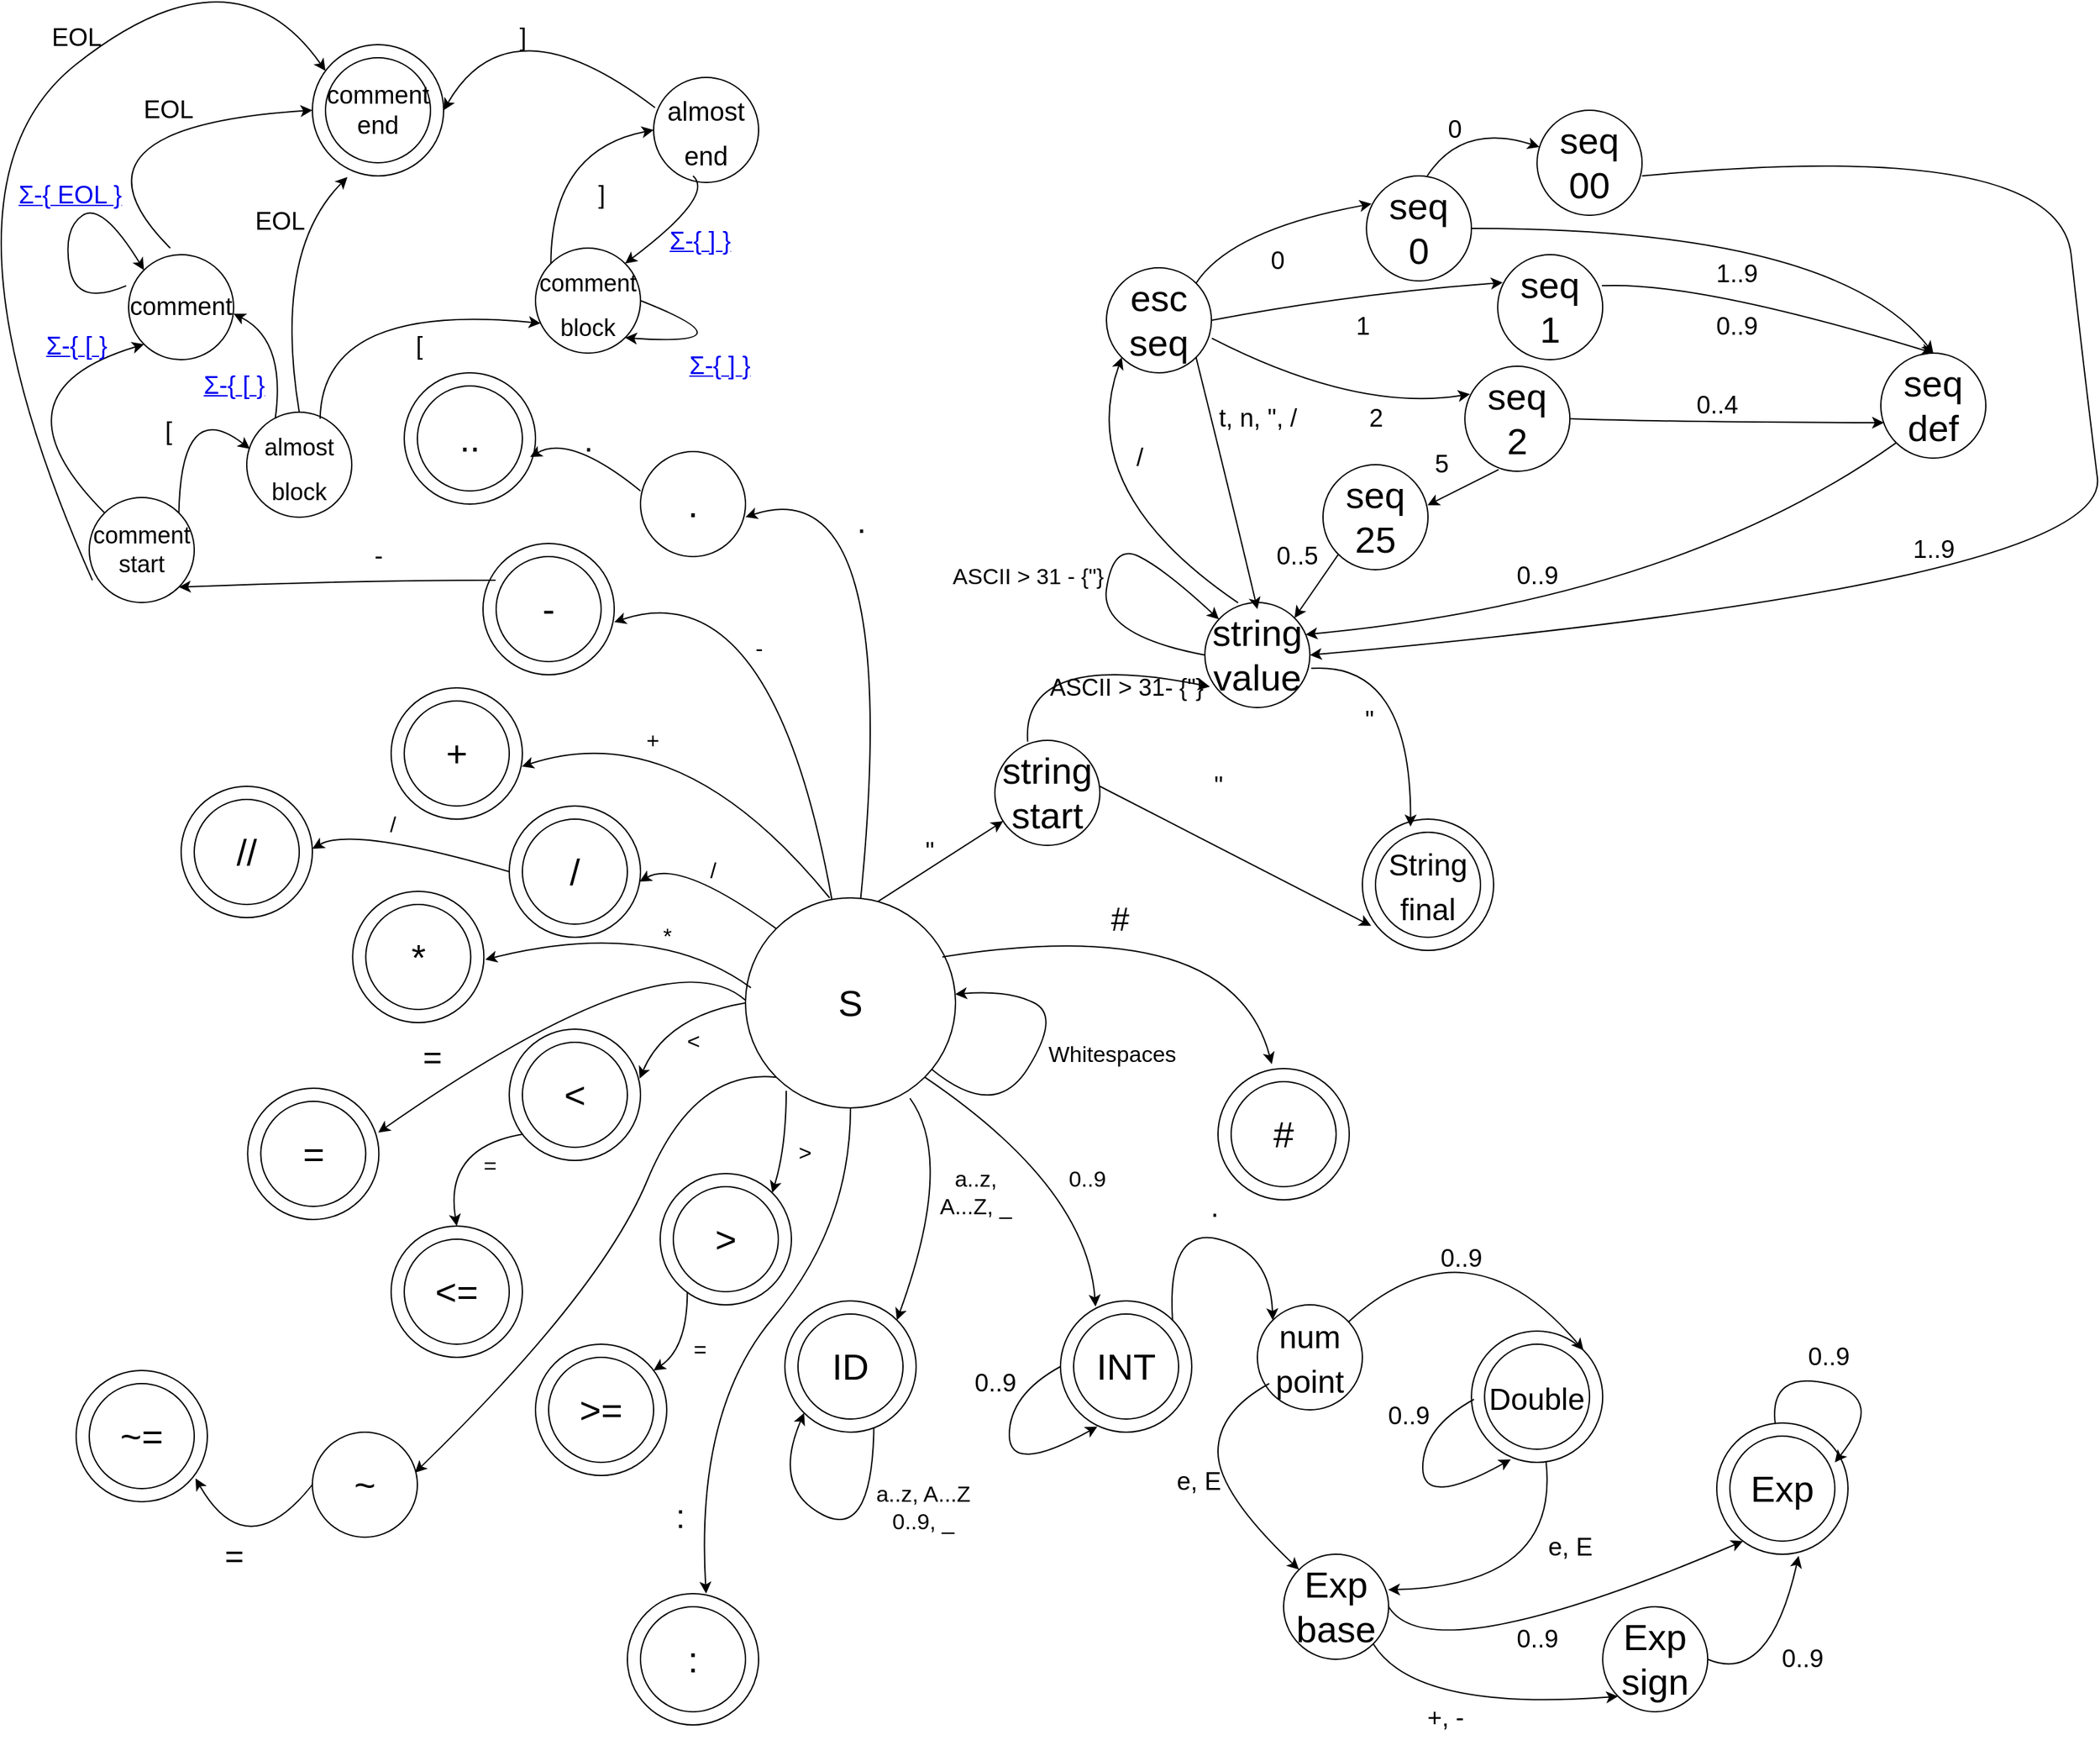 <mxfile version="15.5.9" type="device"><diagram id="ErssFbMPlE3ScIQWtpsP" name="Page-1"><mxGraphModel dx="1422" dy="820" grid="1" gridSize="10" guides="1" tooltips="1" connect="1" arrows="1" fold="1" page="1" pageScale="1" pageWidth="2336" pageHeight="1654" math="0" shadow="0"><root><mxCell id="0"/><mxCell id="1" parent="0"/><mxCell id="UBFX9xOedg8IhtWwckJ0-2" value="&lt;font style=&quot;font-size: 28px;&quot;&gt;S&lt;/font&gt;" style="ellipse;whiteSpace=wrap;html=1;aspect=fixed;direction=north;fontSize=28;" parent="1" vertex="1"><mxGeometry x="880" y="780" width="160" height="160" as="geometry"/></mxCell><mxCell id="UBFX9xOedg8IhtWwckJ0-17" value="." style="ellipse;whiteSpace=wrap;html=1;aspect=fixed;fontSize=28;" parent="1" vertex="1"><mxGeometry x="800" y="440" width="80" height="80" as="geometry"/></mxCell><mxCell id="UBFX9xOedg8IhtWwckJ0-31" value="" style="group" parent="1" vertex="1" connectable="0"><mxGeometry x="610" y="620" width="100" height="100" as="geometry"/></mxCell><mxCell id="UBFX9xOedg8IhtWwckJ0-29" value="" style="ellipse;whiteSpace=wrap;html=1;aspect=fixed;fontSize=28;gradientColor=none;" parent="UBFX9xOedg8IhtWwckJ0-31" vertex="1"><mxGeometry width="100" height="100" as="geometry"/></mxCell><mxCell id="UBFX9xOedg8IhtWwckJ0-15" value="+" style="ellipse;whiteSpace=wrap;html=1;aspect=fixed;fontSize=28;" parent="UBFX9xOedg8IhtWwckJ0-31" vertex="1"><mxGeometry x="10" y="10" width="80" height="80" as="geometry"/></mxCell><mxCell id="UBFX9xOedg8IhtWwckJ0-32" value="" style="group" parent="1" vertex="1" connectable="0"><mxGeometry x="450" y="695" width="100" height="100" as="geometry"/></mxCell><mxCell id="UBFX9xOedg8IhtWwckJ0-28" value="" style="ellipse;whiteSpace=wrap;html=1;aspect=fixed;fontSize=28;gradientColor=none;" parent="UBFX9xOedg8IhtWwckJ0-32" vertex="1"><mxGeometry width="100" height="100" as="geometry"/></mxCell><mxCell id="UBFX9xOedg8IhtWwckJ0-12" value="//" style="ellipse;whiteSpace=wrap;html=1;aspect=fixed;fontSize=28;" parent="UBFX9xOedg8IhtWwckJ0-32" vertex="1"><mxGeometry x="10" y="10" width="80" height="80" as="geometry"/></mxCell><mxCell id="UBFX9xOedg8IhtWwckJ0-33" value="" style="group" parent="1" vertex="1" connectable="0"><mxGeometry x="580.68" y="775" width="100" height="100" as="geometry"/></mxCell><mxCell id="UBFX9xOedg8IhtWwckJ0-10" value="*" style="ellipse;whiteSpace=wrap;html=1;aspect=fixed;fontSize=28;perimeterSpacing=13;container=0;" parent="UBFX9xOedg8IhtWwckJ0-33" vertex="1"><mxGeometry width="100" height="100" as="geometry"/></mxCell><mxCell id="UBFX9xOedg8IhtWwckJ0-20" value="*" style="ellipse;whiteSpace=wrap;html=1;aspect=fixed;fontSize=28;gradientColor=none;" parent="UBFX9xOedg8IhtWwckJ0-33" vertex="1"><mxGeometry x="10" y="10" width="80" height="80" as="geometry"/></mxCell><mxCell id="UBFX9xOedg8IhtWwckJ0-34" value="" style="group" parent="1" vertex="1" connectable="0"><mxGeometry x="700" y="880" width="100" height="100" as="geometry"/></mxCell><mxCell id="UBFX9xOedg8IhtWwckJ0-23" value="" style="ellipse;whiteSpace=wrap;html=1;aspect=fixed;fontSize=28;gradientColor=none;" parent="UBFX9xOedg8IhtWwckJ0-34" vertex="1"><mxGeometry width="100" height="100" as="geometry"/></mxCell><mxCell id="UBFX9xOedg8IhtWwckJ0-7" value="&amp;lt;" style="ellipse;whiteSpace=wrap;html=1;aspect=fixed;fontSize=28;" parent="UBFX9xOedg8IhtWwckJ0-34" vertex="1"><mxGeometry x="10" y="10" width="80" height="80" as="geometry"/></mxCell><mxCell id="UBFX9xOedg8IhtWwckJ0-35" value="" style="group" parent="1" vertex="1" connectable="0"><mxGeometry x="815" y="990" width="100" height="100" as="geometry"/></mxCell><mxCell id="UBFX9xOedg8IhtWwckJ0-26" value="" style="ellipse;whiteSpace=wrap;html=1;aspect=fixed;fontSize=28;gradientColor=none;" parent="UBFX9xOedg8IhtWwckJ0-35" vertex="1"><mxGeometry width="100" height="100" as="geometry"/></mxCell><mxCell id="UBFX9xOedg8IhtWwckJ0-4" value="&amp;gt;" style="ellipse;whiteSpace=wrap;html=1;aspect=fixed;fontSize=28;" parent="UBFX9xOedg8IhtWwckJ0-35" vertex="1"><mxGeometry x="10" y="10" width="80" height="80" as="geometry"/></mxCell><mxCell id="UBFX9xOedg8IhtWwckJ0-36" value="" style="group" parent="1" vertex="1" connectable="0"><mxGeometry x="610" y="1030" width="100" height="100" as="geometry"/></mxCell><mxCell id="UBFX9xOedg8IhtWwckJ0-25" value="" style="ellipse;whiteSpace=wrap;html=1;aspect=fixed;fontSize=28;gradientColor=none;" parent="UBFX9xOedg8IhtWwckJ0-36" vertex="1"><mxGeometry width="100" height="100" as="geometry"/></mxCell><mxCell id="UBFX9xOedg8IhtWwckJ0-8" value="&amp;lt;=" style="ellipse;whiteSpace=wrap;html=1;aspect=fixed;fontSize=28;" parent="UBFX9xOedg8IhtWwckJ0-36" vertex="1"><mxGeometry x="10" y="10" width="80" height="80" as="geometry"/></mxCell><mxCell id="UBFX9xOedg8IhtWwckJ0-37" value="" style="group" parent="1" vertex="1" connectable="0"><mxGeometry x="720" y="1120" width="100" height="100" as="geometry"/></mxCell><mxCell id="UBFX9xOedg8IhtWwckJ0-27" value="" style="ellipse;whiteSpace=wrap;html=1;aspect=fixed;fontSize=28;gradientColor=none;" parent="UBFX9xOedg8IhtWwckJ0-37" vertex="1"><mxGeometry width="100" height="100" as="geometry"/></mxCell><mxCell id="UBFX9xOedg8IhtWwckJ0-5" value="&amp;gt;=" style="ellipse;whiteSpace=wrap;html=1;aspect=fixed;fontSize=28;" parent="UBFX9xOedg8IhtWwckJ0-37" vertex="1"><mxGeometry x="10" y="10" width="80" height="80" as="geometry"/></mxCell><mxCell id="UBFX9xOedg8IhtWwckJ0-52" value="" style="curved=1;endArrow=classic;html=1;fontSize=17;exitX=0.081;exitY=0.194;exitDx=0;exitDy=0;exitPerimeter=0;" parent="UBFX9xOedg8IhtWwckJ0-37" edge="1"><mxGeometry width="50" height="50" relative="1" as="geometry"><mxPoint x="115.68" y="-40.0" as="sourcePoint"/><mxPoint x="90" y="20" as="targetPoint"/><Array as="points"><mxPoint x="115.64" y="2.96"/></Array></mxGeometry></mxCell><mxCell id="UBFX9xOedg8IhtWwckJ0-38" value="" style="group" parent="1" vertex="1" connectable="0"><mxGeometry x="680" y="510" width="100" height="100" as="geometry"/></mxCell><mxCell id="UBFX9xOedg8IhtWwckJ0-30" value="" style="ellipse;whiteSpace=wrap;html=1;aspect=fixed;fontSize=28;gradientColor=none;" parent="UBFX9xOedg8IhtWwckJ0-38" vertex="1"><mxGeometry width="100" height="100" as="geometry"/></mxCell><mxCell id="UBFX9xOedg8IhtWwckJ0-16" value="-" style="ellipse;whiteSpace=wrap;html=1;aspect=fixed;fontSize=28;" parent="UBFX9xOedg8IhtWwckJ0-38" vertex="1"><mxGeometry x="10" y="10" width="80" height="80" as="geometry"/></mxCell><mxCell id="UBFX9xOedg8IhtWwckJ0-40" value="" style="group" parent="1" vertex="1" connectable="0"><mxGeometry x="620" y="380" width="100" height="100" as="geometry"/></mxCell><mxCell id="UBFX9xOedg8IhtWwckJ0-39" value="" style="ellipse;whiteSpace=wrap;html=1;aspect=fixed;fontSize=28;gradientColor=none;" parent="UBFX9xOedg8IhtWwckJ0-40" vertex="1"><mxGeometry width="100" height="100" as="geometry"/></mxCell><mxCell id="UBFX9xOedg8IhtWwckJ0-18" value=".." style="ellipse;whiteSpace=wrap;html=1;aspect=fixed;fontSize=28;" parent="UBFX9xOedg8IhtWwckJ0-40" vertex="1"><mxGeometry x="10" y="10" width="80" height="80" as="geometry"/></mxCell><mxCell id="UBFX9xOedg8IhtWwckJ0-42" value="" style="group" parent="1" vertex="1" connectable="0"><mxGeometry x="700" y="710" width="100" height="100" as="geometry"/></mxCell><mxCell id="UBFX9xOedg8IhtWwckJ0-43" value="" style="ellipse;whiteSpace=wrap;html=1;aspect=fixed;fontSize=28;gradientColor=none;" parent="UBFX9xOedg8IhtWwckJ0-42" vertex="1"><mxGeometry width="100" height="100" as="geometry"/></mxCell><mxCell id="UBFX9xOedg8IhtWwckJ0-44" value="/" style="ellipse;whiteSpace=wrap;html=1;aspect=fixed;fontSize=28;" parent="UBFX9xOedg8IhtWwckJ0-42" vertex="1"><mxGeometry x="10" y="10" width="80" height="80" as="geometry"/></mxCell><mxCell id="UBFX9xOedg8IhtWwckJ0-45" value="" style="curved=1;endArrow=classic;html=1;fontSize=28;" parent="1" source="UBFX9xOedg8IhtWwckJ0-2" target="UBFX9xOedg8IhtWwckJ0-2" edge="1"><mxGeometry width="50" height="50" relative="1" as="geometry"><mxPoint x="1040" y="920" as="sourcePoint"/><mxPoint x="1090" y="870" as="targetPoint"/><Array as="points"><mxPoint x="1070" y="950"/><mxPoint x="1120" y="870"/><mxPoint x="1080" y="850"/></Array></mxGeometry></mxCell><mxCell id="UBFX9xOedg8IhtWwckJ0-47" value="Whitespaces" style="edgeLabel;html=1;align=center;verticalAlign=middle;resizable=0;points=[];fontSize=17;" parent="UBFX9xOedg8IhtWwckJ0-45" vertex="1" connectable="0"><mxGeometry x="0.339" y="2" relative="1" as="geometry"><mxPoint x="45" y="30" as="offset"/></mxGeometry></mxCell><mxCell id="UBFX9xOedg8IhtWwckJ0-50" value="" style="curved=1;endArrow=classic;html=1;fontSize=17;exitX=0.081;exitY=0.194;exitDx=0;exitDy=0;exitPerimeter=0;entryX=1;entryY=0;entryDx=0;entryDy=0;" parent="1" source="UBFX9xOedg8IhtWwckJ0-2" target="UBFX9xOedg8IhtWwckJ0-26" edge="1"><mxGeometry width="50" height="50" relative="1" as="geometry"><mxPoint x="1040" y="920" as="sourcePoint"/><mxPoint x="1090" y="870" as="targetPoint"/><Array as="points"><mxPoint x="911" y="970"/></Array></mxGeometry></mxCell><mxCell id="UBFX9xOedg8IhtWwckJ0-51" value="&amp;gt;" style="text;html=1;align=center;verticalAlign=middle;resizable=0;points=[];autosize=1;strokeColor=none;fillColor=none;fontSize=17;" parent="1" vertex="1"><mxGeometry x="910" y="960" width="30" height="30" as="geometry"/></mxCell><mxCell id="UBFX9xOedg8IhtWwckJ0-53" value="=" style="text;html=1;align=center;verticalAlign=middle;resizable=0;points=[];autosize=1;strokeColor=none;fillColor=none;fontSize=17;" parent="1" vertex="1"><mxGeometry x="830" y="1110" width="30" height="30" as="geometry"/></mxCell><mxCell id="UBFX9xOedg8IhtWwckJ0-54" value="" style="curved=1;endArrow=classic;html=1;fontSize=17;exitX=0.5;exitY=0;exitDx=0;exitDy=0;entryX=1;entryY=0;entryDx=0;entryDy=0;" parent="1" source="UBFX9xOedg8IhtWwckJ0-2" edge="1"><mxGeometry width="50" height="50" relative="1" as="geometry"><mxPoint x="835.0" y="850.0" as="sourcePoint"/><mxPoint x="799.315" y="917.605" as="targetPoint"/><Array as="points"><mxPoint x="820" y="870"/></Array></mxGeometry></mxCell><mxCell id="UBFX9xOedg8IhtWwckJ0-55" value="" style="curved=1;endArrow=classic;html=1;fontSize=17;exitX=0.5;exitY=0;exitDx=0;exitDy=0;entryX=0.5;entryY=0;entryDx=0;entryDy=0;" parent="1" target="UBFX9xOedg8IhtWwckJ0-25" edge="1"><mxGeometry width="50" height="50" relative="1" as="geometry"><mxPoint x="710.34" y="960" as="sourcePoint"/><mxPoint x="629.655" y="1017.605" as="targetPoint"/><Array as="points"><mxPoint x="650.34" y="970"/></Array></mxGeometry></mxCell><mxCell id="UBFX9xOedg8IhtWwckJ0-56" value="&amp;lt;" style="text;html=1;align=center;verticalAlign=middle;resizable=0;points=[];autosize=1;strokeColor=none;fillColor=none;fontSize=17;" parent="1" vertex="1"><mxGeometry x="825" y="875" width="30" height="30" as="geometry"/></mxCell><mxCell id="UBFX9xOedg8IhtWwckJ0-57" value="=" style="text;html=1;align=center;verticalAlign=middle;resizable=0;points=[];autosize=1;strokeColor=none;fillColor=none;fontSize=17;" parent="1" vertex="1"><mxGeometry x="670" y="970" width="30" height="30" as="geometry"/></mxCell><mxCell id="UBFX9xOedg8IhtWwckJ0-58" value="" style="curved=1;endArrow=classic;html=1;fontSize=17;exitX=1;exitY=0;exitDx=0;exitDy=0;entryX=1;entryY=0;entryDx=0;entryDy=0;" parent="1" source="UBFX9xOedg8IhtWwckJ0-2" edge="1"><mxGeometry width="50" height="50" relative="1" as="geometry"><mxPoint x="880" y="710" as="sourcePoint"/><mxPoint x="799.315" y="767.605" as="targetPoint"/><Array as="points"><mxPoint x="830" y="750"/></Array></mxGeometry></mxCell><mxCell id="UBFX9xOedg8IhtWwckJ0-59" value="/" style="text;html=1;align=center;verticalAlign=middle;resizable=0;points=[];autosize=1;strokeColor=none;fillColor=none;fontSize=17;" parent="1" vertex="1"><mxGeometry x="845" y="745" width="20" height="30" as="geometry"/></mxCell><mxCell id="UBFX9xOedg8IhtWwckJ0-60" value="" style="curved=1;endArrow=classic;html=1;fontSize=17;exitX=0;exitY=0.5;exitDx=0;exitDy=0;entryX=1;entryY=0;entryDx=0;entryDy=0;" parent="1" source="UBFX9xOedg8IhtWwckJ0-43" edge="1"><mxGeometry width="50" height="50" relative="1" as="geometry"><mxPoint x="654.111" y="778.431" as="sourcePoint"/><mxPoint x="549.995" y="742.605" as="targetPoint"/><Array as="points"><mxPoint x="580.68" y="725"/></Array></mxGeometry></mxCell><mxCell id="UBFX9xOedg8IhtWwckJ0-61" value="/" style="text;html=1;align=center;verticalAlign=middle;resizable=0;points=[];autosize=1;strokeColor=none;fillColor=none;fontSize=17;" parent="1" vertex="1"><mxGeometry x="600.68" y="710" width="20" height="30" as="geometry"/></mxCell><mxCell id="UBFX9xOedg8IhtWwckJ0-62" value="" style="curved=1;endArrow=classic;html=1;fontSize=17;exitX=1;exitY=0;exitDx=0;exitDy=0;entryX=0.905;entryY=0.516;entryDx=0;entryDy=0;entryPerimeter=0;" parent="1" target="UBFX9xOedg8IhtWwckJ0-10" edge="1"><mxGeometry width="50" height="50" relative="1" as="geometry"><mxPoint x="884.111" y="848.431" as="sourcePoint"/><mxPoint x="710" y="848" as="targetPoint"/><Array as="points"><mxPoint x="810.68" y="795"/></Array></mxGeometry></mxCell><mxCell id="UBFX9xOedg8IhtWwckJ0-63" value="*" style="text;html=1;align=center;verticalAlign=middle;resizable=0;points=[];autosize=1;strokeColor=none;fillColor=none;fontSize=17;" parent="1" vertex="1"><mxGeometry x="810" y="795" width="20" height="30" as="geometry"/></mxCell><mxCell id="UBFX9xOedg8IhtWwckJ0-66" value="" style="curved=1;endArrow=classic;html=1;fontSize=17;exitX=1;exitY=0;exitDx=0;exitDy=0;entryX=0.996;entryY=0.599;entryDx=0;entryDy=0;entryPerimeter=0;" parent="1" target="UBFX9xOedg8IhtWwckJ0-29" edge="1"><mxGeometry width="50" height="50" relative="1" as="geometry"><mxPoint x="944.111" y="780.001" as="sourcePoint"/><mxPoint x="720" y="680" as="targetPoint"/><Array as="points"><mxPoint x="830" y="640"/></Array></mxGeometry></mxCell><mxCell id="UBFX9xOedg8IhtWwckJ0-68" value="+" style="edgeLabel;html=1;align=center;verticalAlign=middle;resizable=0;points=[];fontSize=17;" parent="UBFX9xOedg8IhtWwckJ0-66" vertex="1" connectable="0"><mxGeometry x="0.397" y="25" relative="1" as="geometry"><mxPoint x="4" y="-14" as="offset"/></mxGeometry></mxCell><mxCell id="UBFX9xOedg8IhtWwckJ0-69" value="" style="curved=1;endArrow=classic;html=1;fontSize=17;entryX=0.996;entryY=0.599;entryDx=0;entryDy=0;entryPerimeter=0;" parent="1" source="UBFX9xOedg8IhtWwckJ0-2" edge="1"><mxGeometry width="50" height="50" relative="1" as="geometry"><mxPoint x="1014.511" y="670.001" as="sourcePoint"/><mxPoint x="780.0" y="569.9" as="targetPoint"/><Array as="points"><mxPoint x="900.4" y="530"/></Array></mxGeometry></mxCell><mxCell id="UBFX9xOedg8IhtWwckJ0-70" value="-" style="edgeLabel;html=1;align=center;verticalAlign=middle;resizable=0;points=[];fontSize=17;" parent="UBFX9xOedg8IhtWwckJ0-69" vertex="1" connectable="0"><mxGeometry x="0.397" y="25" relative="1" as="geometry"><mxPoint x="-7" y="33" as="offset"/></mxGeometry></mxCell><mxCell id="UBFX9xOedg8IhtWwckJ0-71" value="" style="curved=1;endArrow=classic;html=1;fontSize=17;entryX=0.996;entryY=0.599;entryDx=0;entryDy=0;entryPerimeter=0;" parent="1" source="UBFX9xOedg8IhtWwckJ0-2" edge="1"><mxGeometry width="50" height="50" relative="1" as="geometry"><mxPoint x="1046.019" y="701.231" as="sourcePoint"/><mxPoint x="880.0" y="489.9" as="targetPoint"/><Array as="points"><mxPoint x="1000.4" y="450"/></Array></mxGeometry></mxCell><mxCell id="UBFX9xOedg8IhtWwckJ0-72" value="." style="edgeLabel;html=1;align=center;verticalAlign=middle;resizable=0;points=[];fontSize=25;" parent="UBFX9xOedg8IhtWwckJ0-71" vertex="1" connectable="0"><mxGeometry x="0.397" y="25" relative="1" as="geometry"><mxPoint x="-7" y="33" as="offset"/></mxGeometry></mxCell><mxCell id="UBFX9xOedg8IhtWwckJ0-73" value="" style="curved=1;endArrow=classic;html=1;fontSize=17;entryX=1;entryY=0;entryDx=0;entryDy=0;" parent="1" edge="1"><mxGeometry width="50" height="50" relative="1" as="geometry"><mxPoint x="800" y="470" as="sourcePoint"/><mxPoint x="715.885" y="444.175" as="targetPoint"/><Array as="points"><mxPoint x="746.57" y="426.57"/></Array></mxGeometry></mxCell><mxCell id="UBFX9xOedg8IhtWwckJ0-74" value="&lt;font style=&quot;font-size: 25px&quot;&gt;.&lt;/font&gt;" style="text;html=1;align=center;verticalAlign=middle;resizable=0;points=[];autosize=1;strokeColor=none;fillColor=none;fontSize=17;" parent="1" vertex="1"><mxGeometry x="750" y="415" width="20" height="30" as="geometry"/></mxCell><mxCell id="UBFX9xOedg8IhtWwckJ0-75" value="" style="curved=1;endArrow=classic;html=1;fontSize=17;exitX=0.046;exitY=0.783;exitDx=0;exitDy=0;exitPerimeter=0;entryX=1;entryY=0;entryDx=0;entryDy=0;" parent="1" source="UBFX9xOedg8IhtWwckJ0-2" target="UBFX9xOedg8IhtWwckJ0-77" edge="1"><mxGeometry width="50" height="50" relative="1" as="geometry"><mxPoint x="1113.081" y="1033.431" as="sourcePoint"/><mxPoint x="1000" y="1100" as="targetPoint"/><Array as="points"><mxPoint x="1039.65" y="980"/></Array></mxGeometry></mxCell><mxCell id="UBFX9xOedg8IhtWwckJ0-76" value="a..z,&lt;br&gt; A...Z, _" style="text;html=1;align=center;verticalAlign=middle;resizable=0;points=[];autosize=1;strokeColor=none;fillColor=none;fontSize=17;" parent="1" vertex="1"><mxGeometry x="1020" y="980" width="70" height="50" as="geometry"/></mxCell><mxCell id="UBFX9xOedg8IhtWwckJ0-78" value="" style="curved=1;endArrow=classic;html=1;fontSize=17;exitX=0.081;exitY=0.194;exitDx=0;exitDy=0;exitPerimeter=0;entryX=0;entryY=1;entryDx=0;entryDy=0;" parent="1" target="UBFX9xOedg8IhtWwckJ0-77" edge="1"><mxGeometry width="50" height="50" relative="1" as="geometry"><mxPoint x="977.84" y="1177.0" as="sourcePoint"/><mxPoint x="930" y="1190" as="targetPoint"/><Array as="points"><mxPoint x="978" y="1270"/><mxPoint x="900" y="1230"/></Array></mxGeometry></mxCell><mxCell id="UBFX9xOedg8IhtWwckJ0-80" value="a..z, A...Z&lt;br&gt;0..9, _" style="text;html=1;align=center;verticalAlign=middle;resizable=0;points=[];autosize=1;strokeColor=none;fillColor=none;fontSize=17;" parent="1" vertex="1"><mxGeometry x="970" y="1220" width="90" height="50" as="geometry"/></mxCell><mxCell id="UBFX9xOedg8IhtWwckJ0-83" value="" style="group" parent="1" vertex="1" connectable="0"><mxGeometry x="1120" y="1087" width="100" height="100" as="geometry"/></mxCell><mxCell id="UBFX9xOedg8IhtWwckJ0-81" value="" style="ellipse;whiteSpace=wrap;html=1;aspect=fixed;fontSize=17;gradientColor=none;" parent="UBFX9xOedg8IhtWwckJ0-83" vertex="1"><mxGeometry width="100" height="100" as="geometry"/></mxCell><mxCell id="UBFX9xOedg8IhtWwckJ0-82" value="INT" style="ellipse;whiteSpace=wrap;html=1;aspect=fixed;fontSize=28;" parent="UBFX9xOedg8IhtWwckJ0-83" vertex="1"><mxGeometry x="10" y="10" width="80" height="80" as="geometry"/></mxCell><mxCell id="UBFX9xOedg8IhtWwckJ0-96" value="" style="curved=1;endArrow=classic;html=1;fontSize=17;exitX=0;exitY=0.5;exitDx=0;exitDy=0;entryX=0.281;entryY=0.957;entryDx=0;entryDy=0;entryPerimeter=0;" parent="UBFX9xOedg8IhtWwckJ0-83" source="UBFX9xOedg8IhtWwckJ0-81" target="UBFX9xOedg8IhtWwckJ0-81" edge="1"><mxGeometry width="50" height="50" relative="1" as="geometry"><mxPoint x="-34.645" y="143.005" as="sourcePoint"/><mxPoint x="20" y="173" as="targetPoint"/><Array as="points"><mxPoint x="-39" y="71.36"/><mxPoint x="-39" y="133"/></Array></mxGeometry></mxCell><mxCell id="UBFX9xOedg8IhtWwckJ0-84" value="" style="group" parent="1" vertex="1" connectable="0"><mxGeometry x="910" y="1087" width="100" height="100" as="geometry"/></mxCell><mxCell id="UBFX9xOedg8IhtWwckJ0-77" value="" style="ellipse;whiteSpace=wrap;html=1;aspect=fixed;fontSize=17;gradientColor=none;" parent="UBFX9xOedg8IhtWwckJ0-84" vertex="1"><mxGeometry width="100" height="100" as="geometry"/></mxCell><mxCell id="UBFX9xOedg8IhtWwckJ0-3" value="ID" style="ellipse;whiteSpace=wrap;html=1;aspect=fixed;fontSize=28;" parent="UBFX9xOedg8IhtWwckJ0-84" vertex="1"><mxGeometry x="10" y="10" width="80" height="80" as="geometry"/></mxCell><mxCell id="UBFX9xOedg8IhtWwckJ0-85" value="" style="curved=1;endArrow=classic;html=1;fontSize=17;exitX=0;exitY=1;exitDx=0;exitDy=0;entryX=0.267;entryY=0.043;entryDx=0;entryDy=0;entryPerimeter=0;" parent="1" source="UBFX9xOedg8IhtWwckJ0-2" target="UBFX9xOedg8IhtWwckJ0-81" edge="1"><mxGeometry width="50" height="50" relative="1" as="geometry"><mxPoint x="1015.28" y="942.64" as="sourcePoint"/><mxPoint x="1005.355" y="1111.645" as="targetPoint"/><Array as="points"><mxPoint x="1140" y="1000"/></Array></mxGeometry></mxCell><mxCell id="UBFX9xOedg8IhtWwckJ0-86" value="0..9" style="text;html=1;align=center;verticalAlign=middle;resizable=0;points=[];autosize=1;strokeColor=none;fillColor=none;fontSize=17;" parent="1" vertex="1"><mxGeometry x="1120" y="980" width="40" height="30" as="geometry"/></mxCell><mxCell id="UBFX9xOedg8IhtWwckJ0-87" value="" style="group" parent="1" vertex="1" connectable="0"><mxGeometry x="1433.1" y="1110" width="100" height="100" as="geometry"/></mxCell><mxCell id="UBFX9xOedg8IhtWwckJ0-88" value="" style="ellipse;whiteSpace=wrap;html=1;aspect=fixed;fontSize=17;gradientColor=none;" parent="UBFX9xOedg8IhtWwckJ0-87" vertex="1"><mxGeometry width="100" height="100" as="geometry"/></mxCell><mxCell id="UBFX9xOedg8IhtWwckJ0-89" value="&lt;font style=&quot;font-size: 23px&quot;&gt;Double&lt;/font&gt;" style="ellipse;whiteSpace=wrap;html=1;aspect=fixed;fontSize=28;" parent="UBFX9xOedg8IhtWwckJ0-87" vertex="1"><mxGeometry x="10" y="10" width="80" height="80" as="geometry"/></mxCell><mxCell id="UBFX9xOedg8IhtWwckJ0-93" value="" style="curved=1;endArrow=classic;html=1;fontSize=17;exitX=1;exitY=0;exitDx=0;exitDy=0;entryX=0;entryY=0;entryDx=0;entryDy=0;" parent="1" source="UBFX9xOedg8IhtWwckJ0-81" target="UBFX9xOedg8IhtWwckJ0-92" edge="1"><mxGeometry width="50" height="50" relative="1" as="geometry"><mxPoint x="1274.111" y="1056.711" as="sourcePoint"/><mxPoint x="1274.645" y="1094.645" as="targetPoint"/><Array as="points"><mxPoint x="1201" y="1030"/><mxPoint x="1280" y="1050"/></Array></mxGeometry></mxCell><mxCell id="UBFX9xOedg8IhtWwckJ0-94" value="." style="edgeLabel;html=1;align=center;verticalAlign=middle;resizable=0;points=[];fontSize=22;" parent="1" vertex="1" connectable="0"><mxGeometry x="970.003" y="500.0" as="geometry"><mxPoint x="267" y="516" as="offset"/></mxGeometry></mxCell><mxCell id="UBFX9xOedg8IhtWwckJ0-97" value="0..9" style="text;html=1;align=center;verticalAlign=middle;resizable=0;points=[];autosize=1;strokeColor=none;fillColor=none;fontSize=19;" parent="1" vertex="1"><mxGeometry x="1045" y="1135" width="50" height="30" as="geometry"/></mxCell><mxCell id="UBFX9xOedg8IhtWwckJ0-98" value="" style="curved=1;endArrow=classic;html=1;fontSize=17;exitX=0;exitY=0.5;exitDx=0;exitDy=0;entryX=0.281;entryY=0.957;entryDx=0;entryDy=0;entryPerimeter=0;" parent="1" edge="1"><mxGeometry width="50" height="50" relative="1" as="geometry"><mxPoint x="1435" y="1162.0" as="sourcePoint"/><mxPoint x="1463.1" y="1207.7" as="targetPoint"/><Array as="points"><mxPoint x="1396" y="1183.36"/><mxPoint x="1396" y="1245"/></Array></mxGeometry></mxCell><mxCell id="UBFX9xOedg8IhtWwckJ0-99" value="0..9" style="text;html=1;align=center;verticalAlign=middle;resizable=0;points=[];autosize=1;strokeColor=none;fillColor=none;fontSize=19;" parent="1" vertex="1"><mxGeometry x="1360" y="1160" width="50" height="30" as="geometry"/></mxCell><mxCell id="UBFX9xOedg8IhtWwckJ0-92" value="&lt;font style=&quot;font-size: 24px&quot;&gt;num&lt;br&gt;point&lt;/font&gt;" style="ellipse;whiteSpace=wrap;html=1;aspect=fixed;fontSize=28;" parent="1" vertex="1"><mxGeometry x="1270" y="1090" width="80" height="80" as="geometry"/></mxCell><mxCell id="UBFX9xOedg8IhtWwckJ0-103" value="" style="curved=1;endArrow=classic;html=1;fontSize=17;entryX=1;entryY=0;entryDx=0;entryDy=0;" parent="1" source="UBFX9xOedg8IhtWwckJ0-92" target="UBFX9xOedg8IhtWwckJ0-88" edge="1"><mxGeometry width="50" height="50" relative="1" as="geometry"><mxPoint x="1389.92" y="1071" as="sourcePoint"/><mxPoint x="1379.995" y="1240.005" as="targetPoint"/><Array as="points"><mxPoint x="1430" y="1020"/></Array></mxGeometry></mxCell><mxCell id="UBFX9xOedg8IhtWwckJ0-108" value="0..9" style="text;html=1;align=center;verticalAlign=middle;resizable=0;points=[];autosize=1;strokeColor=none;fillColor=none;fontSize=19;" parent="1" vertex="1"><mxGeometry x="1400" y="1040" width="50" height="30" as="geometry"/></mxCell><mxCell id="UBFX9xOedg8IhtWwckJ0-112" value="" style="curved=1;endArrow=classic;html=1;fontSize=17;exitX=0;exitY=0.5;exitDx=0;exitDy=0;entryX=0;entryY=0;entryDx=0;entryDy=0;" parent="1" target="UBFX9xOedg8IhtWwckJ0-111" edge="1"><mxGeometry width="50" height="50" relative="1" as="geometry"><mxPoint x="1279" y="1150.0" as="sourcePoint"/><mxPoint x="1300" y="1280" as="targetPoint"/><Array as="points"><mxPoint x="1240" y="1171.36"/><mxPoint x="1240" y="1233"/></Array></mxGeometry></mxCell><mxCell id="UBFX9xOedg8IhtWwckJ0-113" value="e, E" style="text;html=1;align=center;verticalAlign=middle;resizable=0;points=[];autosize=1;strokeColor=none;fillColor=none;fontSize=19;" parent="1" vertex="1"><mxGeometry x="1200" y="1210" width="50" height="30" as="geometry"/></mxCell><mxCell id="UBFX9xOedg8IhtWwckJ0-114" value="" style="curved=1;endArrow=classic;html=1;fontSize=17;exitX=0;exitY=1;exitDx=0;exitDy=0;entryX=0.995;entryY=0.338;entryDx=0;entryDy=0;entryPerimeter=0;" parent="1" target="UBFX9xOedg8IhtWwckJ0-111" edge="1"><mxGeometry width="50" height="50" relative="1" as="geometry"><mxPoint x="1489.999" y="1209.999" as="sourcePoint"/><mxPoint x="1379.6" y="1304.1" as="targetPoint"/><Array as="points"><mxPoint x="1500" y="1304"/></Array></mxGeometry></mxCell><mxCell id="UBFX9xOedg8IhtWwckJ0-115" value="e, E" style="text;html=1;align=center;verticalAlign=middle;resizable=0;points=[];autosize=1;strokeColor=none;fillColor=none;fontSize=19;" parent="1" vertex="1"><mxGeometry x="1483.1" y="1260" width="50" height="30" as="geometry"/></mxCell><mxCell id="UBFX9xOedg8IhtWwckJ0-111" value="Exp&lt;br&gt;base" style="ellipse;whiteSpace=wrap;html=1;aspect=fixed;fontSize=28;" parent="1" vertex="1"><mxGeometry x="1290" y="1280" width="80" height="80" as="geometry"/></mxCell><mxCell id="UBFX9xOedg8IhtWwckJ0-116" value="Exp&lt;br&gt;sign" style="ellipse;whiteSpace=wrap;html=1;aspect=fixed;fontSize=28;" parent="1" vertex="1"><mxGeometry x="1533.1" y="1320" width="80" height="80" as="geometry"/></mxCell><mxCell id="UBFX9xOedg8IhtWwckJ0-117" value="" style="curved=1;endArrow=classic;html=1;fontSize=17;exitX=1;exitY=1;exitDx=0;exitDy=0;entryX=0;entryY=1;entryDx=0;entryDy=0;" parent="1" source="UBFX9xOedg8IhtWwckJ0-111" target="UBFX9xOedg8IhtWwckJ0-116" edge="1"><mxGeometry width="50" height="50" relative="1" as="geometry"><mxPoint x="1419" y="1290.0" as="sourcePoint"/><mxPoint x="1441.716" y="1431.716" as="targetPoint"/><Array as="points"><mxPoint x="1390" y="1400"/></Array></mxGeometry></mxCell><mxCell id="UBFX9xOedg8IhtWwckJ0-118" value="+, -" style="text;html=1;align=center;verticalAlign=middle;resizable=0;points=[];autosize=1;strokeColor=none;fillColor=none;fontSize=19;" parent="1" vertex="1"><mxGeometry x="1393.1" y="1390" width="40" height="30" as="geometry"/></mxCell><mxCell id="UBFX9xOedg8IhtWwckJ0-120" value="" style="curved=1;endArrow=classic;html=1;fontSize=17;exitX=1;exitY=1;exitDx=0;exitDy=0;" parent="1" edge="1"><mxGeometry width="50" height="50" relative="1" as="geometry"><mxPoint x="1370.004" y="1320.004" as="sourcePoint"/><mxPoint x="1640" y="1270" as="targetPoint"/><Array as="points"><mxPoint x="1401.72" y="1371.72"/></Array></mxGeometry></mxCell><mxCell id="UBFX9xOedg8IhtWwckJ0-121" value="" style="group" parent="1" vertex="1" connectable="0"><mxGeometry x="1620" y="1180" width="100" height="100" as="geometry"/></mxCell><mxCell id="UBFX9xOedg8IhtWwckJ0-122" value="" style="ellipse;whiteSpace=wrap;html=1;aspect=fixed;fontSize=17;gradientColor=none;" parent="UBFX9xOedg8IhtWwckJ0-121" vertex="1"><mxGeometry width="100" height="100" as="geometry"/></mxCell><mxCell id="UBFX9xOedg8IhtWwckJ0-123" value="Exp" style="ellipse;whiteSpace=wrap;html=1;aspect=fixed;fontSize=28;" parent="UBFX9xOedg8IhtWwckJ0-121" vertex="1"><mxGeometry x="10" y="10" width="80" height="80" as="geometry"/></mxCell><mxCell id="DcC9pSu-VGtGxgu6_5qa-6" value="" style="curved=1;endArrow=classic;html=1;fontSize=17;entryX=0.9;entryY=0.3;entryDx=0;entryDy=0;entryPerimeter=0;" edge="1" parent="UBFX9xOedg8IhtWwckJ0-121" source="UBFX9xOedg8IhtWwckJ0-122" target="UBFX9xOedg8IhtWwckJ0-122"><mxGeometry width="50" height="50" relative="1" as="geometry"><mxPoint x="129" y="-98.0" as="sourcePoint"/><mxPoint x="157.1" y="-52.3" as="targetPoint"/><Array as="points"><mxPoint x="40" y="-40"/><mxPoint x="130" y="-20"/></Array></mxGeometry></mxCell><mxCell id="UBFX9xOedg8IhtWwckJ0-124" value="0..9" style="text;html=1;align=center;verticalAlign=middle;resizable=0;points=[];autosize=1;strokeColor=none;fillColor=none;fontSize=19;" parent="1" vertex="1"><mxGeometry x="1458.1" y="1330" width="50" height="30" as="geometry"/></mxCell><mxCell id="UBFX9xOedg8IhtWwckJ0-125" value="" style="curved=1;endArrow=classic;html=1;fontSize=17;exitX=1;exitY=1;exitDx=0;exitDy=0;entryX=0.624;entryY=1.013;entryDx=0;entryDy=0;entryPerimeter=0;" parent="1" target="UBFX9xOedg8IhtWwckJ0-122" edge="1"><mxGeometry width="50" height="50" relative="1" as="geometry"><mxPoint x="1613.104" y="1360.004" as="sourcePoint"/><mxPoint x="1799.636" y="1400.004" as="targetPoint"/><Array as="points"><mxPoint x="1660" y="1380"/></Array></mxGeometry></mxCell><mxCell id="UBFX9xOedg8IhtWwckJ0-126" value="&lt;div&gt;0..9&lt;/div&gt;" style="text;html=1;align=center;verticalAlign=middle;resizable=0;points=[];autosize=1;strokeColor=none;fillColor=none;fontSize=19;" parent="1" vertex="1"><mxGeometry x="1660" y="1345" width="50" height="30" as="geometry"/></mxCell><mxCell id="UBFX9xOedg8IhtWwckJ0-127" value="string&lt;br&gt;start" style="ellipse;whiteSpace=wrap;html=1;aspect=fixed;fontSize=28;" parent="1" vertex="1"><mxGeometry x="1070" y="660" width="80" height="80" as="geometry"/></mxCell><mxCell id="UBFX9xOedg8IhtWwckJ0-128" value="" style="curved=1;endArrow=classic;html=1;fontSize=17;" parent="1" target="UBFX9xOedg8IhtWwckJ0-127" edge="1"><mxGeometry width="50" height="50" relative="1" as="geometry"><mxPoint x="980.864" y="782.796" as="sourcePoint"/><mxPoint x="1159.995" y="804.645" as="targetPoint"/><Array as="points"/></mxGeometry></mxCell><mxCell id="UBFX9xOedg8IhtWwckJ0-129" value="&quot;" style="text;html=1;align=center;verticalAlign=middle;resizable=0;points=[];autosize=1;strokeColor=none;fillColor=none;fontSize=19;" parent="1" vertex="1"><mxGeometry x="1010" y="730" width="20" height="30" as="geometry"/></mxCell><mxCell id="UBFX9xOedg8IhtWwckJ0-130" value="string&lt;br&gt;value" style="ellipse;whiteSpace=wrap;html=1;aspect=fixed;fontSize=28;" parent="1" vertex="1"><mxGeometry x="1230" y="555" width="80" height="80" as="geometry"/></mxCell><mxCell id="UBFX9xOedg8IhtWwckJ0-131" value="" style="curved=1;endArrow=classic;html=1;fontSize=17;entryX=0.048;entryY=0.802;entryDx=0;entryDy=0;entryPerimeter=0;" parent="1" target="UBFX9xOedg8IhtWwckJ0-130" edge="1"><mxGeometry width="50" height="50" relative="1" as="geometry"><mxPoint x="1095" y="661" as="sourcePoint"/><mxPoint x="1190.347" y="600.002" as="targetPoint"/><Array as="points"><mxPoint x="1090" y="590"/></Array></mxGeometry></mxCell><mxCell id="UBFX9xOedg8IhtWwckJ0-132" value="&lt;font style=&quot;font-size: 18px&quot;&gt;ASCII &amp;gt; 31- {&quot;}&lt;br&gt;&lt;/font&gt;" style="text;html=1;align=center;verticalAlign=middle;resizable=0;points=[];autosize=1;strokeColor=none;fillColor=none;fontSize=19;" parent="1" vertex="1"><mxGeometry x="1105" y="605" width="130" height="30" as="geometry"/></mxCell><mxCell id="UBFX9xOedg8IhtWwckJ0-133" value="" style="group" parent="1" vertex="1" connectable="0"><mxGeometry x="1350" y="720" width="100" height="100" as="geometry"/></mxCell><mxCell id="UBFX9xOedg8IhtWwckJ0-134" value="" style="ellipse;whiteSpace=wrap;html=1;aspect=fixed;fontSize=17;gradientColor=none;" parent="UBFX9xOedg8IhtWwckJ0-133" vertex="1"><mxGeometry width="100" height="100" as="geometry"/></mxCell><mxCell id="UBFX9xOedg8IhtWwckJ0-135" value="&lt;font style=&quot;font-size: 23px&quot;&gt;String&lt;br&gt;final&lt;/font&gt;" style="ellipse;whiteSpace=wrap;html=1;aspect=fixed;fontSize=28;" parent="UBFX9xOedg8IhtWwckJ0-133" vertex="1"><mxGeometry x="10" y="10" width="80" height="80" as="geometry"/></mxCell><mxCell id="UBFX9xOedg8IhtWwckJ0-137" value="" style="curved=1;endArrow=classic;html=1;fontSize=17;entryX=0.334;entryY=-0.055;entryDx=0;entryDy=0;entryPerimeter=0;startArrow=none;exitX=1.013;exitY=0.627;exitDx=0;exitDy=0;exitPerimeter=0;" parent="1" source="UBFX9xOedg8IhtWwckJ0-130" target="UBFX9xOedg8IhtWwckJ0-135" edge="1"><mxGeometry width="50" height="50" relative="1" as="geometry"><mxPoint x="1340" y="620" as="sourcePoint"/><mxPoint x="1296.04" y="400.28" as="targetPoint"/><Array as="points"><mxPoint x="1387" y="600"/></Array></mxGeometry></mxCell><mxCell id="UBFX9xOedg8IhtWwckJ0-139" value="" style="curved=1;endArrow=classic;html=1;fontSize=17;entryX=0.067;entryY=0.813;entryDx=0;entryDy=0;entryPerimeter=0;" parent="1" target="UBFX9xOedg8IhtWwckJ0-134" edge="1"><mxGeometry width="50" height="50" relative="1" as="geometry"><mxPoint x="1150.004" y="694.996" as="sourcePoint"/><mxPoint x="1245.347" y="633.602" as="targetPoint"/><Array as="points"/></mxGeometry></mxCell><mxCell id="UBFX9xOedg8IhtWwckJ0-140" value="&quot;" style="text;html=1;align=center;verticalAlign=middle;resizable=0;points=[];autosize=1;strokeColor=none;fillColor=none;fontSize=19;" parent="1" vertex="1"><mxGeometry x="1230" y="680" width="20" height="30" as="geometry"/></mxCell><mxCell id="UBFX9xOedg8IhtWwckJ0-141" value="&lt;div&gt;esc&lt;/div&gt;&lt;div&gt;seq&lt;br&gt;&lt;/div&gt;" style="ellipse;whiteSpace=wrap;html=1;aspect=fixed;fontSize=28;" parent="1" vertex="1"><mxGeometry x="1155" y="300" width="80" height="80" as="geometry"/></mxCell><mxCell id="UBFX9xOedg8IhtWwckJ0-142" value="" style="curved=1;endArrow=classic;html=1;fontSize=17;exitX=0;exitY=0.5;exitDx=0;exitDy=0;" parent="1" source="UBFX9xOedg8IhtWwckJ0-130" target="UBFX9xOedg8IhtWwckJ0-130" edge="1"><mxGeometry width="50" height="50" relative="1" as="geometry"><mxPoint x="1173.635" y="535.785" as="sourcePoint"/><mxPoint x="1249.996" y="535.856" as="targetPoint"/><Array as="points"><mxPoint x="1150" y="580"/><mxPoint x="1160" y="510"/><mxPoint x="1200" y="530"/></Array></mxGeometry></mxCell><mxCell id="UBFX9xOedg8IhtWwckJ0-143" value="&lt;font style=&quot;font-size: 17px&quot;&gt;ASCII &amp;gt; 31 - {&quot;}&lt;/font&gt;" style="text;html=1;align=center;verticalAlign=middle;resizable=0;points=[];autosize=1;strokeColor=none;fillColor=none;fontSize=19;" parent="1" vertex="1"><mxGeometry x="1030" y="520" width="130" height="30" as="geometry"/></mxCell><mxCell id="UBFX9xOedg8IhtWwckJ0-144" value="" style="curved=1;endArrow=classic;html=1;fontSize=17;entryX=0;entryY=1;entryDx=0;entryDy=0;exitX=0.316;exitY=0.002;exitDx=0;exitDy=0;exitPerimeter=0;" parent="1" source="UBFX9xOedg8IhtWwckJ0-130" target="UBFX9xOedg8IhtWwckJ0-141" edge="1"><mxGeometry width="50" height="50" relative="1" as="geometry"><mxPoint x="1205" y="500" as="sourcePoint"/><mxPoint x="1283.84" y="403.16" as="targetPoint"/><Array as="points"><mxPoint x="1130" y="470"/></Array></mxGeometry></mxCell><mxCell id="UBFX9xOedg8IhtWwckJ0-145" value="/" style="text;html=1;align=center;verticalAlign=middle;resizable=0;points=[];autosize=1;strokeColor=none;fillColor=none;fontSize=19;" parent="1" vertex="1"><mxGeometry x="1170" y="430" width="20" height="30" as="geometry"/></mxCell><mxCell id="UBFX9xOedg8IhtWwckJ0-146" value="" style="curved=1;endArrow=classic;html=1;fontSize=17;exitX=1;exitY=1;exitDx=0;exitDy=0;" parent="1" source="UBFX9xOedg8IhtWwckJ0-141" edge="1"><mxGeometry width="50" height="50" relative="1" as="geometry"><mxPoint x="1250" y="432.4" as="sourcePoint"/><mxPoint x="1270" y="560" as="targetPoint"/><Array as="points"><mxPoint x="1249.96" y="475.36"/></Array></mxGeometry></mxCell><mxCell id="UBFX9xOedg8IhtWwckJ0-149" value="t, n, &quot;, /" style="text;html=1;align=center;verticalAlign=middle;resizable=0;points=[];autosize=1;strokeColor=none;fillColor=none;fontSize=19;" parent="1" vertex="1"><mxGeometry x="1235" y="400" width="70" height="30" as="geometry"/></mxCell><mxCell id="UBFX9xOedg8IhtWwckJ0-150" value="seq&lt;br&gt;0" style="ellipse;whiteSpace=wrap;html=1;aspect=fixed;fontSize=28;" parent="1" vertex="1"><mxGeometry x="1353.1" y="230" width="80" height="80" as="geometry"/></mxCell><mxCell id="UBFX9xOedg8IhtWwckJ0-151" value="" style="curved=1;endArrow=classic;html=1;fontSize=17;entryX=0.048;entryY=0.266;entryDx=0;entryDy=0;entryPerimeter=0;exitX=1;exitY=0;exitDx=0;exitDy=0;" parent="1" source="UBFX9xOedg8IhtWwckJ0-141" target="UBFX9xOedg8IhtWwckJ0-150" edge="1"><mxGeometry width="50" height="50" relative="1" as="geometry"><mxPoint x="1325" y="405.86" as="sourcePoint"/><mxPoint x="1286.716" y="274.144" as="targetPoint"/><Array as="points"><mxPoint x="1250" y="271"/></Array></mxGeometry></mxCell><mxCell id="UBFX9xOedg8IhtWwckJ0-152" value="0" style="text;html=1;align=center;verticalAlign=middle;resizable=0;points=[];autosize=1;strokeColor=none;fillColor=none;fontSize=19;" parent="1" vertex="1"><mxGeometry x="1270" y="280" width="30" height="30" as="geometry"/></mxCell><mxCell id="UBFX9xOedg8IhtWwckJ0-155" value="" style="curved=1;endArrow=classic;html=1;fontSize=17;entryX=0.048;entryY=0.266;entryDx=0;entryDy=0;entryPerimeter=0;exitX=1;exitY=0.5;exitDx=0;exitDy=0;" parent="1" source="UBFX9xOedg8IhtWwckJ0-141" target="UBFX9xOedg8IhtWwckJ0-154" edge="1"><mxGeometry width="50" height="50" relative="1" as="geometry"><mxPoint x="1305.0" y="435" as="sourcePoint"/><mxPoint x="1356.716" y="369.144" as="targetPoint"/><Array as="points"><mxPoint x="1340" y="320"/></Array></mxGeometry></mxCell><mxCell id="UBFX9xOedg8IhtWwckJ0-156" value="1" style="text;html=1;align=center;verticalAlign=middle;resizable=0;points=[];autosize=1;strokeColor=none;fillColor=none;fontSize=19;" parent="1" vertex="1"><mxGeometry x="1335" y="330" width="30" height="30" as="geometry"/></mxCell><mxCell id="UBFX9xOedg8IhtWwckJ0-158" value="&lt;div&gt;seq&lt;br&gt;2&lt;br&gt;&lt;/div&gt;" style="ellipse;whiteSpace=wrap;html=1;aspect=fixed;fontSize=28;" parent="1" vertex="1"><mxGeometry x="1428.1" y="375" width="80" height="80" as="geometry"/></mxCell><mxCell id="UBFX9xOedg8IhtWwckJ0-159" value="" style="curved=1;endArrow=classic;html=1;fontSize=17;entryX=0.048;entryY=0.266;entryDx=0;entryDy=0;entryPerimeter=0;exitX=1.004;exitY=0.671;exitDx=0;exitDy=0;exitPerimeter=0;" parent="1" source="UBFX9xOedg8IhtWwckJ0-141" target="UBFX9xOedg8IhtWwckJ0-158" edge="1"><mxGeometry width="50" height="50" relative="1" as="geometry"><mxPoint x="1300.0" y="460" as="sourcePoint"/><mxPoint x="1351.716" y="394.144" as="targetPoint"/><Array as="points"><mxPoint x="1345" y="410"/></Array></mxGeometry></mxCell><mxCell id="UBFX9xOedg8IhtWwckJ0-160" value="2" style="text;html=1;align=center;verticalAlign=middle;resizable=0;points=[];autosize=1;strokeColor=none;fillColor=none;fontSize=19;" parent="1" vertex="1"><mxGeometry x="1345" y="400" width="30" height="30" as="geometry"/></mxCell><mxCell id="UBFX9xOedg8IhtWwckJ0-161" value="seq&lt;br&gt;00" style="ellipse;whiteSpace=wrap;html=1;aspect=fixed;fontSize=28;" parent="1" vertex="1"><mxGeometry x="1483.1" y="180" width="80" height="80" as="geometry"/></mxCell><mxCell id="UBFX9xOedg8IhtWwckJ0-162" value="" style="curved=1;endArrow=classic;html=1;fontSize=17;exitX=1;exitY=0;exitDx=0;exitDy=0;" parent="1" target="UBFX9xOedg8IhtWwckJ0-161" edge="1"><mxGeometry width="50" height="50" relative="1" as="geometry"><mxPoint x="1399.444" y="229.996" as="sourcePoint"/><mxPoint x="1533.1" y="169.56" as="targetPoint"/><Array as="points"><mxPoint x="1426.16" y="189.28"/></Array></mxGeometry></mxCell><mxCell id="UBFX9xOedg8IhtWwckJ0-163" value="0" style="text;html=1;align=center;verticalAlign=middle;resizable=0;points=[];autosize=1;strokeColor=none;fillColor=none;fontSize=19;" parent="1" vertex="1"><mxGeometry x="1405" y="180" width="30" height="30" as="geometry"/></mxCell><mxCell id="UBFX9xOedg8IhtWwckJ0-166" value="&quot;" style="text;html=1;align=center;verticalAlign=middle;resizable=0;points=[];autosize=1;strokeColor=none;fillColor=none;fontSize=19;" parent="1" vertex="1"><mxGeometry x="1345" y="630" width="20" height="30" as="geometry"/></mxCell><mxCell id="UBFX9xOedg8IhtWwckJ0-168" value="" style="curved=1;endArrow=classic;html=1;fontSize=17;exitX=0;exitY=1;exitDx=0;exitDy=0;entryX=1;entryY=0.5;entryDx=0;entryDy=0;" parent="1" target="UBFX9xOedg8IhtWwckJ0-130" edge="1"><mxGeometry width="50" height="50" relative="1" as="geometry"><mxPoint x="1563.099" y="229.999" as="sourcePoint"/><mxPoint x="1460" y="620" as="targetPoint"/><Array as="points"><mxPoint x="1880" y="200"/><mxPoint x="1900" y="380"/><mxPoint x="1920" y="540"/></Array></mxGeometry></mxCell><mxCell id="UBFX9xOedg8IhtWwckJ0-169" value="1..9" style="text;html=1;align=center;verticalAlign=middle;resizable=0;points=[];autosize=1;strokeColor=none;fillColor=none;fontSize=19;" parent="1" vertex="1"><mxGeometry x="1760" y="500" width="50" height="30" as="geometry"/></mxCell><mxCell id="UBFX9xOedg8IhtWwckJ0-170" value="&lt;div&gt;seq&lt;/div&gt;&lt;div&gt;def&lt;br&gt;&lt;/div&gt;" style="ellipse;whiteSpace=wrap;html=1;aspect=fixed;fontSize=28;" parent="1" vertex="1"><mxGeometry x="1745" y="365" width="80" height="80" as="geometry"/></mxCell><mxCell id="UBFX9xOedg8IhtWwckJ0-171" value="" style="curved=1;endArrow=classic;html=1;fontSize=17;entryX=0.5;entryY=0;entryDx=0;entryDy=0;exitX=0.992;exitY=0.296;exitDx=0;exitDy=0;startArrow=none;exitPerimeter=0;" parent="1" source="UBFX9xOedg8IhtWwckJ0-154" target="UBFX9xOedg8IhtWwckJ0-170" edge="1"><mxGeometry width="50" height="50" relative="1" as="geometry"><mxPoint x="1500.0" y="330" as="sourcePoint"/><mxPoint x="1703.84" y="331.28" as="targetPoint"/><Array as="points"><mxPoint x="1605" y="310"/></Array></mxGeometry></mxCell><mxCell id="UBFX9xOedg8IhtWwckJ0-172" value="0..9" style="text;html=1;align=center;verticalAlign=middle;resizable=0;points=[];autosize=1;strokeColor=none;fillColor=none;fontSize=19;" parent="1" vertex="1"><mxGeometry x="1610" y="330" width="50" height="30" as="geometry"/></mxCell><mxCell id="UBFX9xOedg8IhtWwckJ0-173" value="" style="curved=1;endArrow=classic;html=1;fontSize=17;entryX=0.03;entryY=0.663;entryDx=0;entryDy=0;entryPerimeter=0;exitX=1;exitY=0.5;exitDx=0;exitDy=0;" parent="1" source="UBFX9xOedg8IhtWwckJ0-158" target="UBFX9xOedg8IhtWwckJ0-170" edge="1"><mxGeometry width="50" height="50" relative="1" as="geometry"><mxPoint x="1550" y="450" as="sourcePoint"/><mxPoint x="1620" y="472.5" as="targetPoint"/><Array as="points"><mxPoint x="1585" y="417.5"/></Array></mxGeometry></mxCell><mxCell id="UBFX9xOedg8IhtWwckJ0-174" value="0..4" style="text;html=1;align=center;verticalAlign=middle;resizable=0;points=[];autosize=1;strokeColor=none;fillColor=none;fontSize=19;" parent="1" vertex="1"><mxGeometry x="1595" y="390" width="50" height="30" as="geometry"/></mxCell><mxCell id="UBFX9xOedg8IhtWwckJ0-175" value="" style="curved=1;endArrow=classic;html=1;fontSize=17;exitX=0;exitY=1;exitDx=0;exitDy=0;entryX=0.959;entryY=0.305;entryDx=0;entryDy=0;entryPerimeter=0;" parent="1" source="UBFX9xOedg8IhtWwckJ0-170" target="UBFX9xOedg8IhtWwckJ0-130" edge="1"><mxGeometry width="50" height="50" relative="1" as="geometry"><mxPoint x="1563.104" y="445.004" as="sourcePoint"/><mxPoint x="1609.82" y="636.72" as="targetPoint"/><Array as="points"><mxPoint x="1589.78" y="552.08"/></Array></mxGeometry></mxCell><mxCell id="UBFX9xOedg8IhtWwckJ0-176" value="0..9" style="text;html=1;align=center;verticalAlign=middle;resizable=0;points=[];autosize=1;strokeColor=none;fillColor=none;fontSize=19;" parent="1" vertex="1"><mxGeometry x="1458.1" y="520" width="50" height="30" as="geometry"/></mxCell><mxCell id="UBFX9xOedg8IhtWwckJ0-154" value="seq&lt;br&gt;1" style="ellipse;whiteSpace=wrap;html=1;aspect=fixed;fontSize=28;" parent="1" vertex="1"><mxGeometry x="1453.1" y="290" width="80" height="80" as="geometry"/></mxCell><mxCell id="UBFX9xOedg8IhtWwckJ0-180" value="&lt;div&gt;seq&lt;br&gt;25&lt;br&gt;&lt;/div&gt;" style="ellipse;whiteSpace=wrap;html=1;aspect=fixed;fontSize=28;" parent="1" vertex="1"><mxGeometry x="1320" y="450" width="80" height="80" as="geometry"/></mxCell><mxCell id="UBFX9xOedg8IhtWwckJ0-182" value="" style="curved=1;endArrow=classic;html=1;fontSize=17;exitX=0;exitY=1;exitDx=0;exitDy=0;entryX=1;entryY=0;entryDx=0;entryDy=0;" parent="1" source="UBFX9xOedg8IhtWwckJ0-180" target="UBFX9xOedg8IhtWwckJ0-130" edge="1"><mxGeometry width="50" height="50" relative="1" as="geometry"><mxPoint x="1347.614" y="540.716" as="sourcePoint"/><mxPoint x="1433.101" y="518.757" as="targetPoint"/><Array as="points"/></mxGeometry></mxCell><mxCell id="UBFX9xOedg8IhtWwckJ0-183" value="0..5" style="text;html=1;align=center;verticalAlign=middle;resizable=0;points=[];autosize=1;strokeColor=none;fillColor=none;fontSize=19;" parent="1" vertex="1"><mxGeometry x="1275" y="505" width="50" height="30" as="geometry"/></mxCell><mxCell id="UBFX9xOedg8IhtWwckJ0-184" value="" style="curved=1;endArrow=classic;html=1;fontSize=17;exitX=0.322;exitY=0.984;exitDx=0;exitDy=0;entryX=0.995;entryY=0.386;entryDx=0;entryDy=0;exitPerimeter=0;entryPerimeter=0;" parent="1" source="UBFX9xOedg8IhtWwckJ0-158" target="UBFX9xOedg8IhtWwckJ0-180" edge="1"><mxGeometry width="50" height="50" relative="1" as="geometry"><mxPoint x="1341.716" y="528.284" as="sourcePoint"/><mxPoint x="1308.284" y="576.716" as="targetPoint"/><Array as="points"/></mxGeometry></mxCell><mxCell id="UBFX9xOedg8IhtWwckJ0-185" value="5" style="text;html=1;align=center;verticalAlign=middle;resizable=0;points=[];autosize=1;strokeColor=none;fillColor=none;fontSize=19;" parent="1" vertex="1"><mxGeometry x="1395" y="435" width="30" height="30" as="geometry"/></mxCell><mxCell id="UBFX9xOedg8IhtWwckJ0-186" value="&lt;p style=&quot;line-height: 90% ; font-size: 18px&quot;&gt;&lt;/p&gt;&lt;div style=&quot;font-size: 18px&quot;&gt;&lt;font style=&quot;font-size: 18px&quot;&gt;comment&lt;br&gt;&lt;/font&gt;&lt;/div&gt;&lt;div style=&quot;font-size: 18px&quot;&gt;&lt;font style=&quot;font-size: 18px ; line-height: 90%&quot;&gt;start&lt;/font&gt;&lt;/div&gt;&lt;p style=&quot;font-size: 18px&quot;&gt;&lt;/p&gt;" style="ellipse;whiteSpace=wrap;html=1;aspect=fixed;fontSize=28;" parent="1" vertex="1"><mxGeometry x="380" y="475" width="80" height="80" as="geometry"/></mxCell><mxCell id="UBFX9xOedg8IhtWwckJ0-187" value="" style="curved=1;endArrow=classic;html=1;fontSize=17;entryX=1;entryY=1;entryDx=0;entryDy=0;exitX=-0.005;exitY=0.225;exitDx=0;exitDy=0;exitPerimeter=0;" parent="1" source="UBFX9xOedg8IhtWwckJ0-16" target="UBFX9xOedg8IhtWwckJ0-186" edge="1"><mxGeometry width="50" height="50" relative="1" as="geometry"><mxPoint x="680" y="536.71" as="sourcePoint"/><mxPoint x="595.885" y="510.885" as="targetPoint"/><Array as="points"><mxPoint x="580" y="538"/></Array></mxGeometry></mxCell><mxCell id="UBFX9xOedg8IhtWwckJ0-188" value="-" style="text;html=1;align=center;verticalAlign=middle;resizable=0;points=[];autosize=1;strokeColor=none;fillColor=none;fontSize=19;" parent="1" vertex="1"><mxGeometry x="590" y="505" width="20" height="30" as="geometry"/></mxCell><mxCell id="UBFX9xOedg8IhtWwckJ0-190" value="" style="curved=1;endArrow=classic;html=1;fontSize=17;entryX=0;entryY=1;entryDx=0;entryDy=0;exitX=0;exitY=0;exitDx=0;exitDy=0;" parent="1" source="UBFX9xOedg8IhtWwckJ0-186" target="UBFX9xOedg8IhtWwckJ0-189" edge="1"><mxGeometry width="50" height="50" relative="1" as="geometry"><mxPoint x="425.28" y="480.0" as="sourcePoint"/><mxPoint x="336.716" y="293.124" as="targetPoint"/><Array as="points"><mxPoint x="300" y="394.84"/></Array></mxGeometry></mxCell><mxCell id="UBFX9xOedg8IhtWwckJ0-193" value="&lt;a class=&quot;mw-selflink selflink&quot;&gt;Σ-{ [ }&lt;/a&gt;" style="text;html=1;align=center;verticalAlign=middle;resizable=0;points=[];autosize=1;strokeColor=none;fillColor=none;fontSize=19;" parent="1" vertex="1"><mxGeometry x="340" y="345" width="60" height="30" as="geometry"/></mxCell><mxCell id="UBFX9xOedg8IhtWwckJ0-194" value="&lt;font style=&quot;font-size: 18px&quot;&gt;comment&lt;br&gt;block&lt;/font&gt;" style="ellipse;whiteSpace=wrap;html=1;aspect=fixed;fontSize=28;" parent="1" vertex="1"><mxGeometry x="720" y="285" width="80" height="80" as="geometry"/></mxCell><mxCell id="UBFX9xOedg8IhtWwckJ0-195" value="" style="curved=1;endArrow=classic;html=1;fontSize=17;exitX=1;exitY=0;exitDx=0;exitDy=0;entryX=0.03;entryY=0.35;entryDx=0;entryDy=0;entryPerimeter=0;" parent="1" source="UBFX9xOedg8IhtWwckJ0-186" target="UBFX9xOedg8IhtWwckJ0-196" edge="1"><mxGeometry width="50" height="50" relative="1" as="geometry"><mxPoint x="541.716" y="489.216" as="sourcePoint"/><mxPoint x="520" y="410" as="targetPoint"/><Array as="points"><mxPoint x="450" y="397.34"/></Array></mxGeometry></mxCell><mxCell id="UBFX9xOedg8IhtWwckJ0-196" value="&lt;font style=&quot;font-size: 18px&quot;&gt;almost&lt;br&gt;block&lt;/font&gt;" style="ellipse;whiteSpace=wrap;html=1;aspect=fixed;fontSize=28;" parent="1" vertex="1"><mxGeometry x="500" y="410" width="80" height="80" as="geometry"/></mxCell><mxCell id="UBFX9xOedg8IhtWwckJ0-197" value="[" style="text;html=1;align=center;verticalAlign=middle;resizable=0;points=[];autosize=1;strokeColor=none;fillColor=none;fontSize=19;" parent="1" vertex="1"><mxGeometry x="430" y="410" width="20" height="30" as="geometry"/></mxCell><mxCell id="UBFX9xOedg8IhtWwckJ0-198" value="" style="curved=1;endArrow=classic;html=1;fontSize=17;exitX=1;exitY=0;exitDx=0;exitDy=0;entryX=0.048;entryY=0.716;entryDx=0;entryDy=0;entryPerimeter=0;" parent="1" target="UBFX9xOedg8IhtWwckJ0-194" edge="1"><mxGeometry width="50" height="50" relative="1" as="geometry"><mxPoint x="555.884" y="414.996" as="sourcePoint"/><mxPoint x="610.0" y="366.28" as="targetPoint"/><Array as="points"><mxPoint x="557.6" y="325.62"/></Array></mxGeometry></mxCell><mxCell id="UBFX9xOedg8IhtWwckJ0-201" value="[" style="text;html=1;align=center;verticalAlign=middle;resizable=0;points=[];autosize=1;strokeColor=none;fillColor=none;fontSize=19;" parent="1" vertex="1"><mxGeometry x="620.68" y="345" width="20" height="30" as="geometry"/></mxCell><mxCell id="UBFX9xOedg8IhtWwckJ0-202" value="" style="curved=1;endArrow=classic;html=1;fontSize=17;entryX=1;entryY=0.5;entryDx=0;entryDy=0;exitX=0;exitY=0;exitDx=0;exitDy=0;" parent="1" edge="1"><mxGeometry width="50" height="50" relative="1" as="geometry"><mxPoint x="521.716" y="414.996" as="sourcePoint"/><mxPoint x="490" y="335" as="targetPoint"/><Array as="points"><mxPoint x="530" y="355"/></Array></mxGeometry></mxCell><mxCell id="UBFX9xOedg8IhtWwckJ0-203" value="&lt;a class=&quot;mw-selflink selflink&quot;&gt;Σ-{ [ }&lt;/a&gt;" style="text;html=1;align=center;verticalAlign=middle;resizable=0;points=[];autosize=1;strokeColor=none;fillColor=none;fontSize=19;" parent="1" vertex="1"><mxGeometry x="460" y="375" width="60" height="30" as="geometry"/></mxCell><mxCell id="UBFX9xOedg8IhtWwckJ0-189" value="comment" style="ellipse;whiteSpace=wrap;html=1;aspect=fixed;fontSize=19;gradientColor=none;" parent="1" vertex="1"><mxGeometry x="410" y="290" width="80" height="80" as="geometry"/></mxCell><mxCell id="UBFX9xOedg8IhtWwckJ0-205" value="" style="curved=1;endArrow=classic;html=1;fontSize=17;entryX=0;entryY=0.5;entryDx=0;entryDy=0;exitX=0;exitY=0;exitDx=0;exitDy=0;" parent="1" target="UBFX9xOedg8IhtWwckJ0-221" edge="1"><mxGeometry width="50" height="50" relative="1" as="geometry"><mxPoint x="441.716" y="284.996" as="sourcePoint"/><mxPoint x="471.716" y="156.564" as="targetPoint"/><Array as="points"><mxPoint x="350" y="193.12"/></Array></mxGeometry></mxCell><mxCell id="UBFX9xOedg8IhtWwckJ0-206" value="EOL" style="text;html=1;align=center;verticalAlign=middle;resizable=0;points=[];autosize=1;strokeColor=none;fillColor=none;fontSize=19;" parent="1" vertex="1"><mxGeometry x="415" y="165" width="50" height="30" as="geometry"/></mxCell><mxCell id="UBFX9xOedg8IhtWwckJ0-207" value="" style="curved=1;endArrow=classic;html=1;fontSize=17;exitX=0.03;exitY=0.788;exitDx=0;exitDy=0;exitPerimeter=0;" parent="1" source="UBFX9xOedg8IhtWwckJ0-186" edge="1"><mxGeometry width="50" height="50" relative="1" as="geometry"><mxPoint x="341.716" y="558.436" as="sourcePoint"/><mxPoint x="560" y="150" as="targetPoint"/><Array as="points"><mxPoint x="250" y="240"/><mxPoint x="490" y="50"/></Array></mxGeometry></mxCell><mxCell id="UBFX9xOedg8IhtWwckJ0-208" value="EOL" style="text;html=1;align=center;verticalAlign=middle;resizable=0;points=[];autosize=1;strokeColor=none;fillColor=none;fontSize=19;" parent="1" vertex="1"><mxGeometry x="345" y="110" width="50" height="30" as="geometry"/></mxCell><mxCell id="UBFX9xOedg8IhtWwckJ0-209" value="" style="curved=1;endArrow=classic;html=1;fontSize=17;entryX=0.267;entryY=1.009;entryDx=0;entryDy=0;exitX=0.5;exitY=0;exitDx=0;exitDy=0;entryPerimeter=0;" parent="1" source="UBFX9xOedg8IhtWwckJ0-196" target="UBFX9xOedg8IhtWwckJ0-221" edge="1"><mxGeometry width="50" height="50" relative="1" as="geometry"><mxPoint x="569.996" y="379.996" as="sourcePoint"/><mxPoint x="599.996" y="251.564" as="targetPoint"/><Array as="points"><mxPoint x="520" y="288"/></Array></mxGeometry></mxCell><mxCell id="UBFX9xOedg8IhtWwckJ0-210" value="EOL" style="text;html=1;align=center;verticalAlign=middle;resizable=0;points=[];autosize=1;strokeColor=none;fillColor=none;fontSize=19;" parent="1" vertex="1"><mxGeometry x="500" y="250" width="50" height="30" as="geometry"/></mxCell><mxCell id="UBFX9xOedg8IhtWwckJ0-212" value="&lt;font style=&quot;font-size: 20px&quot;&gt;almost&lt;br&gt;end&lt;/font&gt;" style="ellipse;whiteSpace=wrap;html=1;aspect=fixed;fontSize=28;" parent="1" vertex="1"><mxGeometry x="810" y="155" width="80" height="80" as="geometry"/></mxCell><mxCell id="UBFX9xOedg8IhtWwckJ0-213" value="" style="curved=1;endArrow=classic;html=1;fontSize=17;entryX=0;entryY=0.5;entryDx=0;entryDy=0;exitX=0;exitY=0;exitDx=0;exitDy=0;" parent="1" source="UBFX9xOedg8IhtWwckJ0-194" target="UBFX9xOedg8IhtWwckJ0-212" edge="1"><mxGeometry width="50" height="50" relative="1" as="geometry"><mxPoint x="749.996" y="289.996" as="sourcePoint"/><mxPoint x="779.996" y="161.564" as="targetPoint"/><Array as="points"><mxPoint x="732" y="210"/></Array></mxGeometry></mxCell><mxCell id="UBFX9xOedg8IhtWwckJ0-214" value="]" style="text;html=1;align=center;verticalAlign=middle;resizable=0;points=[];autosize=1;strokeColor=none;fillColor=none;fontSize=19;" parent="1" vertex="1"><mxGeometry x="760" y="230" width="20" height="30" as="geometry"/></mxCell><mxCell id="UBFX9xOedg8IhtWwckJ0-215" value="" style="curved=1;endArrow=classic;html=1;fontSize=17;exitX=-0.023;exitY=0.296;exitDx=0;exitDy=0;entryX=0;entryY=0;entryDx=0;entryDy=0;exitPerimeter=0;" parent="1" source="UBFX9xOedg8IhtWwckJ0-189" target="UBFX9xOedg8IhtWwckJ0-189" edge="1"><mxGeometry width="50" height="50" relative="1" as="geometry"><mxPoint x="355.884" y="299.996" as="sourcePoint"/><mxPoint x="410.0" y="251.28" as="targetPoint"/><Array as="points"><mxPoint x="370" y="330"/><mxPoint x="360" y="270"/><mxPoint x="390" y="250"/></Array></mxGeometry></mxCell><mxCell id="UBFX9xOedg8IhtWwckJ0-216" value="&lt;a class=&quot;mw-selflink selflink&quot;&gt;Σ-{ EOL }&lt;/a&gt;" style="text;html=1;align=center;verticalAlign=middle;resizable=0;points=[];autosize=1;strokeColor=none;fillColor=none;fontSize=19;" parent="1" vertex="1"><mxGeometry x="320" y="230" width="90" height="30" as="geometry"/></mxCell><mxCell id="UBFX9xOedg8IhtWwckJ0-217" value="" style="curved=1;endArrow=classic;html=1;fontSize=17;exitX=0.375;exitY=0.938;exitDx=0;exitDy=0;exitPerimeter=0;entryX=1;entryY=0;entryDx=0;entryDy=0;" parent="1" source="UBFX9xOedg8IhtWwckJ0-212" target="UBFX9xOedg8IhtWwckJ0-194" edge="1"><mxGeometry width="50" height="50" relative="1" as="geometry"><mxPoint x="856.716" y="331.716" as="sourcePoint"/><mxPoint x="810" y="300" as="targetPoint"/><Array as="points"><mxPoint x="857" y="245"/></Array></mxGeometry></mxCell><mxCell id="UBFX9xOedg8IhtWwckJ0-218" value="&lt;a class=&quot;mw-selflink selflink&quot;&gt;Σ-{ ] }&lt;/a&gt;" style="text;html=1;align=center;verticalAlign=middle;resizable=0;points=[];autosize=1;strokeColor=none;fillColor=none;fontSize=19;" parent="1" vertex="1"><mxGeometry x="815" y="265" width="60" height="30" as="geometry"/></mxCell><mxCell id="UBFX9xOedg8IhtWwckJ0-219" value="" style="curved=1;endArrow=classic;html=1;fontSize=17;entryX=1;entryY=0.5;entryDx=0;entryDy=0;exitX=0.013;exitY=0.288;exitDx=0;exitDy=0;exitPerimeter=0;" parent="1" source="UBFX9xOedg8IhtWwckJ0-212" target="UBFX9xOedg8IhtWwckJ0-221" edge="1"><mxGeometry width="50" height="50" relative="1" as="geometry"><mxPoint x="699.996" y="179.996" as="sourcePoint"/><mxPoint x="778.28" y="78.28" as="targetPoint"/><Array as="points"><mxPoint x="700.28" y="93.28"/></Array></mxGeometry></mxCell><mxCell id="UBFX9xOedg8IhtWwckJ0-220" value="]" style="text;html=1;align=center;verticalAlign=middle;resizable=0;points=[];autosize=1;strokeColor=none;fillColor=none;fontSize=19;" parent="1" vertex="1"><mxGeometry x="700" y="110" width="20" height="30" as="geometry"/></mxCell><mxCell id="UBFX9xOedg8IhtWwckJ0-222" value="" style="group" parent="1" vertex="1" connectable="0"><mxGeometry x="550" y="130" width="100" height="100" as="geometry"/></mxCell><mxCell id="UBFX9xOedg8IhtWwckJ0-221" value="" style="ellipse;whiteSpace=wrap;html=1;aspect=fixed;fontSize=19;gradientColor=none;" parent="UBFX9xOedg8IhtWwckJ0-222" vertex="1"><mxGeometry width="100" height="100" as="geometry"/></mxCell><mxCell id="UBFX9xOedg8IhtWwckJ0-204" value="comment&lt;br&gt;end" style="ellipse;whiteSpace=wrap;html=1;aspect=fixed;fontSize=19;gradientColor=none;" parent="UBFX9xOedg8IhtWwckJ0-222" vertex="1"><mxGeometry x="10" y="10" width="80" height="80" as="geometry"/></mxCell><mxCell id="UBFX9xOedg8IhtWwckJ0-224" value="" style="group" parent="1" vertex="1" connectable="0"><mxGeometry x="500.68" y="925" width="100" height="100" as="geometry"/></mxCell><mxCell id="UBFX9xOedg8IhtWwckJ0-225" value="*" style="ellipse;whiteSpace=wrap;html=1;aspect=fixed;fontSize=28;perimeterSpacing=13;container=0;" parent="UBFX9xOedg8IhtWwckJ0-224" vertex="1"><mxGeometry width="100" height="100" as="geometry"/></mxCell><mxCell id="UBFX9xOedg8IhtWwckJ0-226" value="=" style="ellipse;whiteSpace=wrap;html=1;aspect=fixed;fontSize=28;gradientColor=none;" parent="UBFX9xOedg8IhtWwckJ0-224" vertex="1"><mxGeometry x="10" y="10" width="80" height="80" as="geometry"/></mxCell><mxCell id="UBFX9xOedg8IhtWwckJ0-228" value="" style="curved=1;endArrow=classic;html=1;fontSize=17;entryX=0.893;entryY=0.371;entryDx=0;entryDy=0;entryPerimeter=0;" parent="1" target="UBFX9xOedg8IhtWwckJ0-225" edge="1"><mxGeometry width="50" height="50" relative="1" as="geometry"><mxPoint x="880" y="858" as="sourcePoint"/><mxPoint x="691.71" y="837.016" as="targetPoint"/><Array as="points"><mxPoint x="820.68" y="805"/></Array></mxGeometry></mxCell><mxCell id="UBFX9xOedg8IhtWwckJ0-229" value="=" style="text;html=1;align=center;verticalAlign=middle;resizable=0;points=[];autosize=1;strokeColor=none;fillColor=none;fontSize=25;" parent="1" vertex="1"><mxGeometry x="625.68" y="880" width="30" height="40" as="geometry"/></mxCell><mxCell id="UBFX9xOedg8IhtWwckJ0-233" value="" style="curved=1;endArrow=classic;html=1;fontSize=17;entryX=0.977;entryY=0.386;entryDx=0;entryDy=0;entryPerimeter=0;exitX=0;exitY=0;exitDx=0;exitDy=0;" parent="1" source="UBFX9xOedg8IhtWwckJ0-2" target="UBFX9xOedg8IhtWwckJ0-232" edge="1"><mxGeometry width="50" height="50" relative="1" as="geometry"><mxPoint x="899.8" y="963" as="sourcePoint"/><mxPoint x="591.03" y="1245.132" as="targetPoint"/><Array as="points"><mxPoint x="840.48" y="910"/><mxPoint x="770" y="1080"/></Array></mxGeometry></mxCell><mxCell id="UBFX9xOedg8IhtWwckJ0-232" value="~" style="ellipse;whiteSpace=wrap;html=1;aspect=fixed;fontSize=28;gradientColor=none;" parent="1" vertex="1"><mxGeometry x="550" y="1187" width="80" height="80" as="geometry"/></mxCell><mxCell id="UBFX9xOedg8IhtWwckJ0-235" value="" style="curved=1;endArrow=classic;html=1;fontSize=17;exitX=0;exitY=0.5;exitDx=0;exitDy=0;entryX=0.825;entryY=0.756;entryDx=0;entryDy=0;entryPerimeter=0;" parent="1" source="UBFX9xOedg8IhtWwckJ0-232" target="UBFX9xOedg8IhtWwckJ0-238" edge="1"><mxGeometry width="50" height="50" relative="1" as="geometry"><mxPoint x="660.68" y="1242.4" as="sourcePoint"/><mxPoint x="649.995" y="1320.005" as="targetPoint"/><Array as="points"><mxPoint x="500" y="1290"/></Array></mxGeometry></mxCell><mxCell id="UBFX9xOedg8IhtWwckJ0-237" value="" style="group" parent="1" vertex="1" connectable="0"><mxGeometry x="370" y="1140" width="100" height="100" as="geometry"/></mxCell><mxCell id="UBFX9xOedg8IhtWwckJ0-238" value="*" style="ellipse;whiteSpace=wrap;html=1;aspect=fixed;fontSize=28;perimeterSpacing=13;container=0;" parent="UBFX9xOedg8IhtWwckJ0-237" vertex="1"><mxGeometry width="100" height="100" as="geometry"/></mxCell><mxCell id="UBFX9xOedg8IhtWwckJ0-239" value="~=" style="ellipse;whiteSpace=wrap;html=1;aspect=fixed;fontSize=28;gradientColor=none;" parent="UBFX9xOedg8IhtWwckJ0-237" vertex="1"><mxGeometry x="10" y="10" width="80" height="80" as="geometry"/></mxCell><mxCell id="UBFX9xOedg8IhtWwckJ0-240" value="=" style="text;html=1;align=center;verticalAlign=middle;resizable=0;points=[];autosize=1;strokeColor=none;fillColor=none;fontSize=25;" parent="1" vertex="1"><mxGeometry x="475" y="1260" width="30" height="40" as="geometry"/></mxCell><mxCell id="UBFX9xOedg8IhtWwckJ0-241" value="" style="group" parent="1" vertex="1" connectable="0"><mxGeometry x="790" y="1310" width="100" height="100" as="geometry"/></mxCell><mxCell id="UBFX9xOedg8IhtWwckJ0-242" value="" style="ellipse;whiteSpace=wrap;html=1;aspect=fixed;fontSize=28;gradientColor=none;" parent="UBFX9xOedg8IhtWwckJ0-241" vertex="1"><mxGeometry width="100" height="100" as="geometry"/></mxCell><mxCell id="UBFX9xOedg8IhtWwckJ0-243" value=":" style="ellipse;whiteSpace=wrap;html=1;aspect=fixed;fontSize=28;" parent="UBFX9xOedg8IhtWwckJ0-241" vertex="1"><mxGeometry x="10" y="10" width="80" height="80" as="geometry"/></mxCell><mxCell id="UBFX9xOedg8IhtWwckJ0-244" value="" style="curved=1;endArrow=classic;html=1;fontSize=17;exitX=0;exitY=0.5;exitDx=0;exitDy=0;" parent="1" source="UBFX9xOedg8IhtWwckJ0-2" edge="1"><mxGeometry width="50" height="50" relative="1" as="geometry"><mxPoint x="974.764" y="1006.057" as="sourcePoint"/><mxPoint x="850" y="1310" as="targetPoint"/><Array as="points"><mxPoint x="960" y="1030"/><mxPoint x="841.84" y="1170"/></Array></mxGeometry></mxCell><mxCell id="UBFX9xOedg8IhtWwckJ0-245" value=":" style="text;html=1;align=center;verticalAlign=middle;resizable=0;points=[];autosize=1;strokeColor=none;fillColor=none;fontSize=25;" parent="1" vertex="1"><mxGeometry x="820" y="1230" width="20" height="40" as="geometry"/></mxCell><mxCell id="UBFX9xOedg8IhtWwckJ0-246" value="" style="group" parent="1" vertex="1" connectable="0"><mxGeometry x="1240" y="910" width="100" height="100" as="geometry"/></mxCell><mxCell id="UBFX9xOedg8IhtWwckJ0-247" value="" style="ellipse;whiteSpace=wrap;html=1;aspect=fixed;fontSize=28;gradientColor=none;" parent="UBFX9xOedg8IhtWwckJ0-246" vertex="1"><mxGeometry width="100" height="100" as="geometry"/></mxCell><mxCell id="UBFX9xOedg8IhtWwckJ0-248" value="#" style="ellipse;whiteSpace=wrap;html=1;aspect=fixed;fontSize=28;" parent="UBFX9xOedg8IhtWwckJ0-246" vertex="1"><mxGeometry x="10" y="10" width="80" height="80" as="geometry"/></mxCell><mxCell id="UBFX9xOedg8IhtWwckJ0-249" value="" style="curved=1;endArrow=classic;html=1;fontSize=17;entryX=0.41;entryY=-0.034;entryDx=0;entryDy=0;entryPerimeter=0;" parent="1" target="UBFX9xOedg8IhtWwckJ0-247" edge="1"><mxGeometry width="50" height="50" relative="1" as="geometry"><mxPoint x="1030.004" y="824.996" as="sourcePoint"/><mxPoint x="1300" y="870" as="targetPoint"/><Array as="points"><mxPoint x="1250" y="790"/></Array></mxGeometry></mxCell><mxCell id="UBFX9xOedg8IhtWwckJ0-250" value="#" style="text;html=1;align=center;verticalAlign=middle;resizable=0;points=[];autosize=1;strokeColor=none;fillColor=none;fontSize=25;" parent="1" vertex="1"><mxGeometry x="1150" y="775" width="30" height="40" as="geometry"/></mxCell><mxCell id="DcC9pSu-VGtGxgu6_5qa-1" value="" style="curved=1;endArrow=classic;html=1;fontSize=17;exitX=1;exitY=0.5;exitDx=0;exitDy=0;entryX=1;entryY=1;entryDx=0;entryDy=0;" edge="1" parent="1" source="UBFX9xOedg8IhtWwckJ0-194" target="UBFX9xOedg8IhtWwckJ0-194"><mxGeometry width="50" height="50" relative="1" as="geometry"><mxPoint x="871.72" y="320.0" as="sourcePoint"/><mxPoint x="820.004" y="386.676" as="targetPoint"/><Array as="points"><mxPoint x="889" y="360"/></Array></mxGeometry></mxCell><mxCell id="DcC9pSu-VGtGxgu6_5qa-3" value="&lt;a class=&quot;mw-selflink selflink&quot;&gt;Σ-{ ] }&lt;/a&gt;" style="text;html=1;align=center;verticalAlign=middle;resizable=0;points=[];autosize=1;strokeColor=none;fillColor=none;fontSize=19;" vertex="1" parent="1"><mxGeometry x="830" y="360" width="60" height="30" as="geometry"/></mxCell><mxCell id="DcC9pSu-VGtGxgu6_5qa-4" value="" style="curved=1;endArrow=classic;html=1;fontSize=17;exitX=1;exitY=0.5;exitDx=0;exitDy=0;startArrow=none;entryX=0.5;entryY=0;entryDx=0;entryDy=0;" edge="1" parent="1" source="UBFX9xOedg8IhtWwckJ0-150" target="UBFX9xOedg8IhtWwckJ0-170"><mxGeometry width="50" height="50" relative="1" as="geometry"><mxPoint x="1508.1" y="278.68" as="sourcePoint"/><mxPoint x="1830" y="330" as="targetPoint"/><Array as="points"><mxPoint x="1710" y="270"/></Array></mxGeometry></mxCell><mxCell id="DcC9pSu-VGtGxgu6_5qa-5" value="1..9" style="text;html=1;align=center;verticalAlign=middle;resizable=0;points=[];autosize=1;strokeColor=none;fillColor=none;fontSize=19;" vertex="1" parent="1"><mxGeometry x="1610" y="290" width="50" height="30" as="geometry"/></mxCell><mxCell id="DcC9pSu-VGtGxgu6_5qa-7" value="0..9" style="text;html=1;align=center;verticalAlign=middle;resizable=0;points=[];autosize=1;strokeColor=none;fillColor=none;fontSize=19;" vertex="1" parent="1"><mxGeometry x="1680" y="1115" width="50" height="30" as="geometry"/></mxCell></root></mxGraphModel></diagram></mxfile>